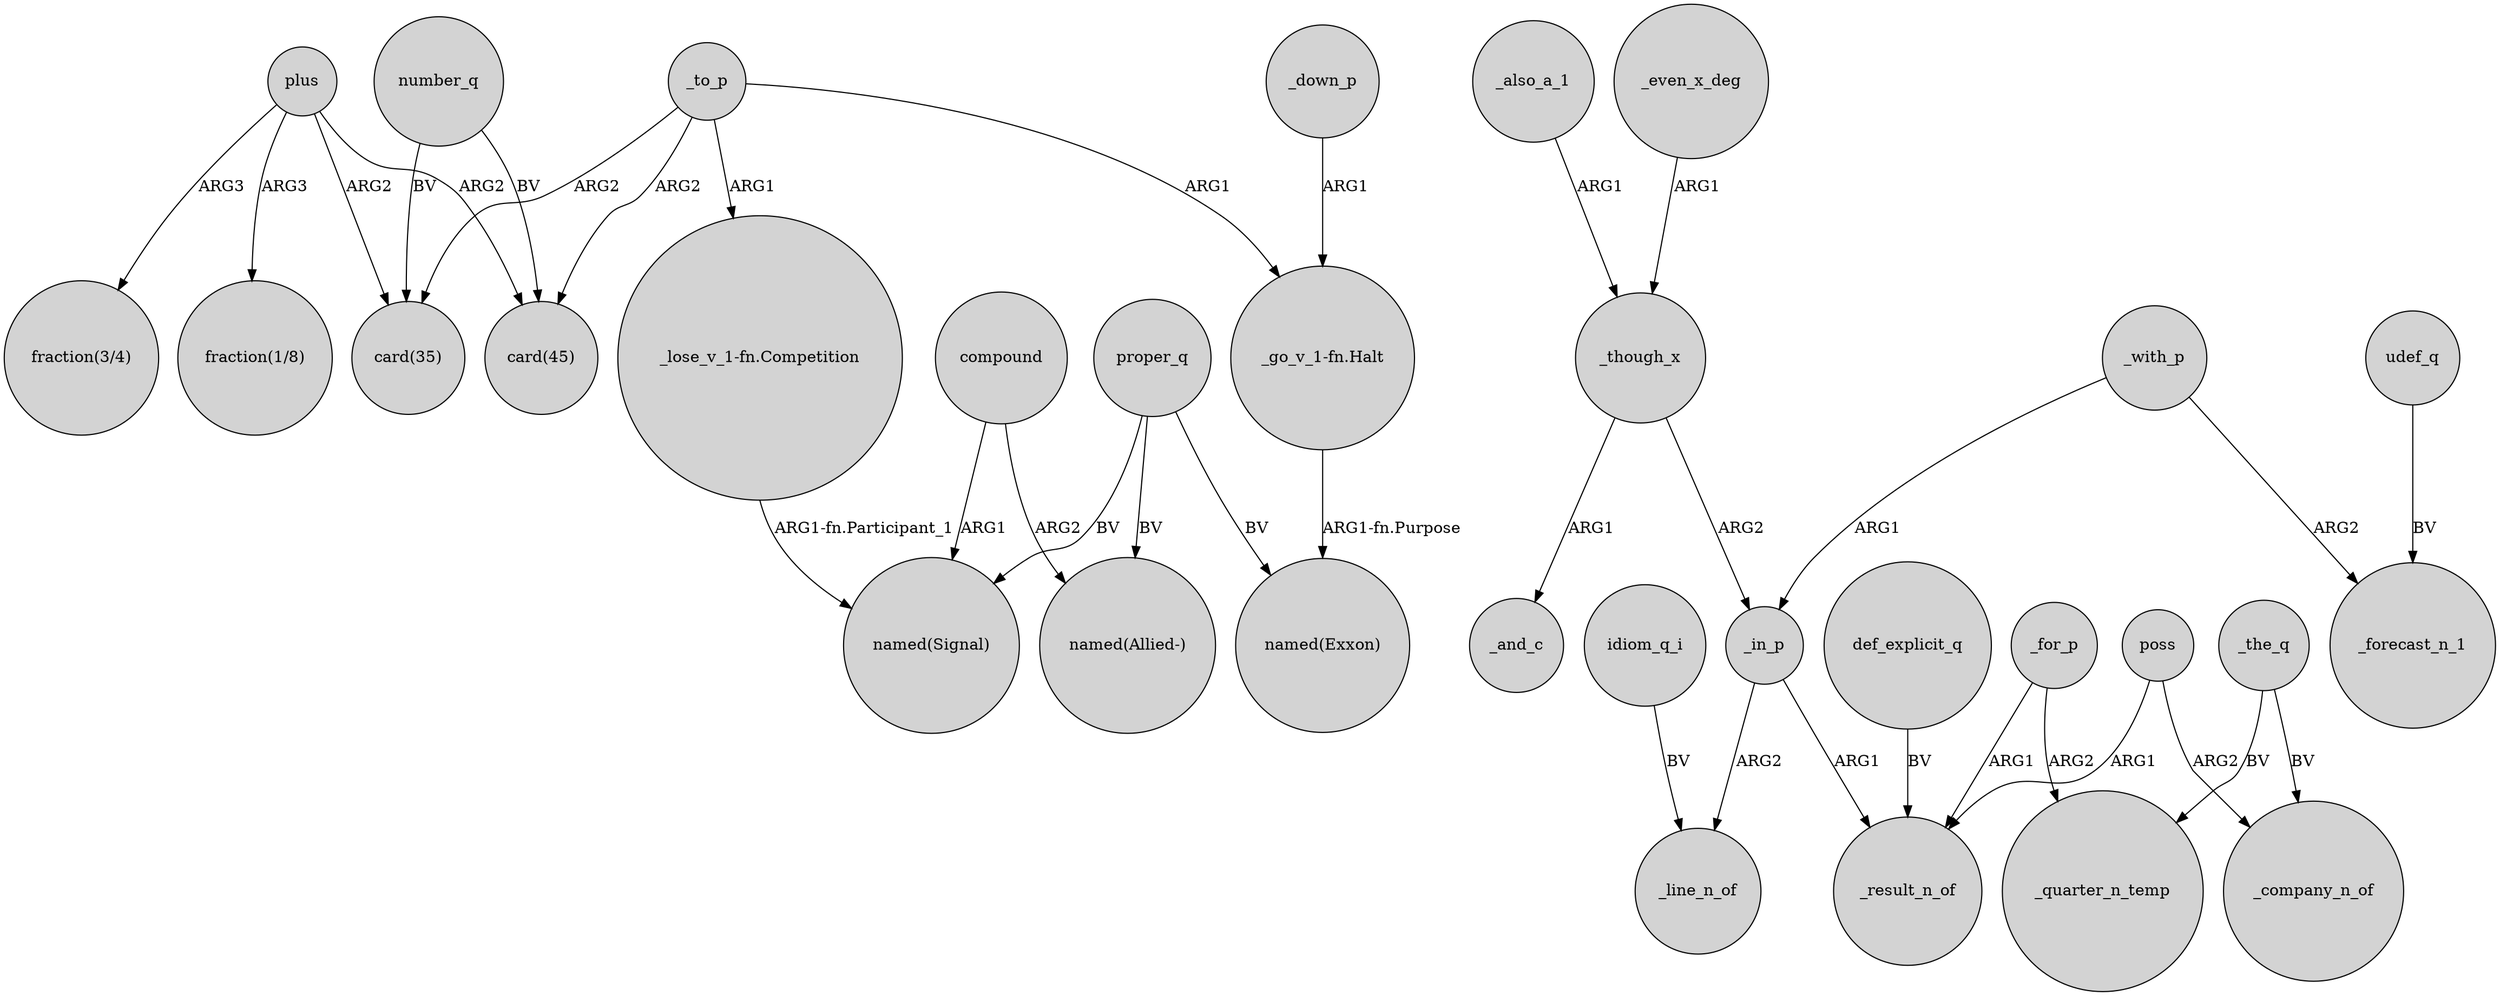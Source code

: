 digraph {
	node [shape=circle style=filled]
	_to_p -> "card(35)" [label=ARG2]
	_also_a_1 -> _though_x [label=ARG1]
	"_go_v_1-fn.Halt" -> "named(Exxon)" [label="ARG1-fn.Purpose"]
	_in_p -> _line_n_of [label=ARG2]
	proper_q -> "named(Allied-)" [label=BV]
	_down_p -> "_go_v_1-fn.Halt" [label=ARG1]
	_though_x -> _in_p [label=ARG2]
	compound -> "named(Allied-)" [label=ARG2]
	_to_p -> "_lose_v_1-fn.Competition" [label=ARG1]
	_the_q -> _quarter_n_temp [label=BV]
	plus -> "fraction(1/8)" [label=ARG3]
	idiom_q_i -> _line_n_of [label=BV]
	compound -> "named(Signal)" [label=ARG1]
	_with_p -> _in_p [label=ARG1]
	proper_q -> "named(Exxon)" [label=BV]
	poss -> _company_n_of [label=ARG2]
	proper_q -> "named(Signal)" [label=BV]
	_for_p -> _quarter_n_temp [label=ARG2]
	plus -> "card(35)" [label=ARG2]
	_in_p -> _result_n_of [label=ARG1]
	udef_q -> _forecast_n_1 [label=BV]
	number_q -> "card(45)" [label=BV]
	_with_p -> _forecast_n_1 [label=ARG2]
	_for_p -> _result_n_of [label=ARG1]
	_though_x -> _and_c [label=ARG1]
	number_q -> "card(35)" [label=BV]
	def_explicit_q -> _result_n_of [label=BV]
	_even_x_deg -> _though_x [label=ARG1]
	plus -> "fraction(3/4)" [label=ARG3]
	_to_p -> "card(45)" [label=ARG2]
	_to_p -> "_go_v_1-fn.Halt" [label=ARG1]
	poss -> _result_n_of [label=ARG1]
	plus -> "card(45)" [label=ARG2]
	_the_q -> _company_n_of [label=BV]
	"_lose_v_1-fn.Competition" -> "named(Signal)" [label="ARG1-fn.Participant_1"]
}
